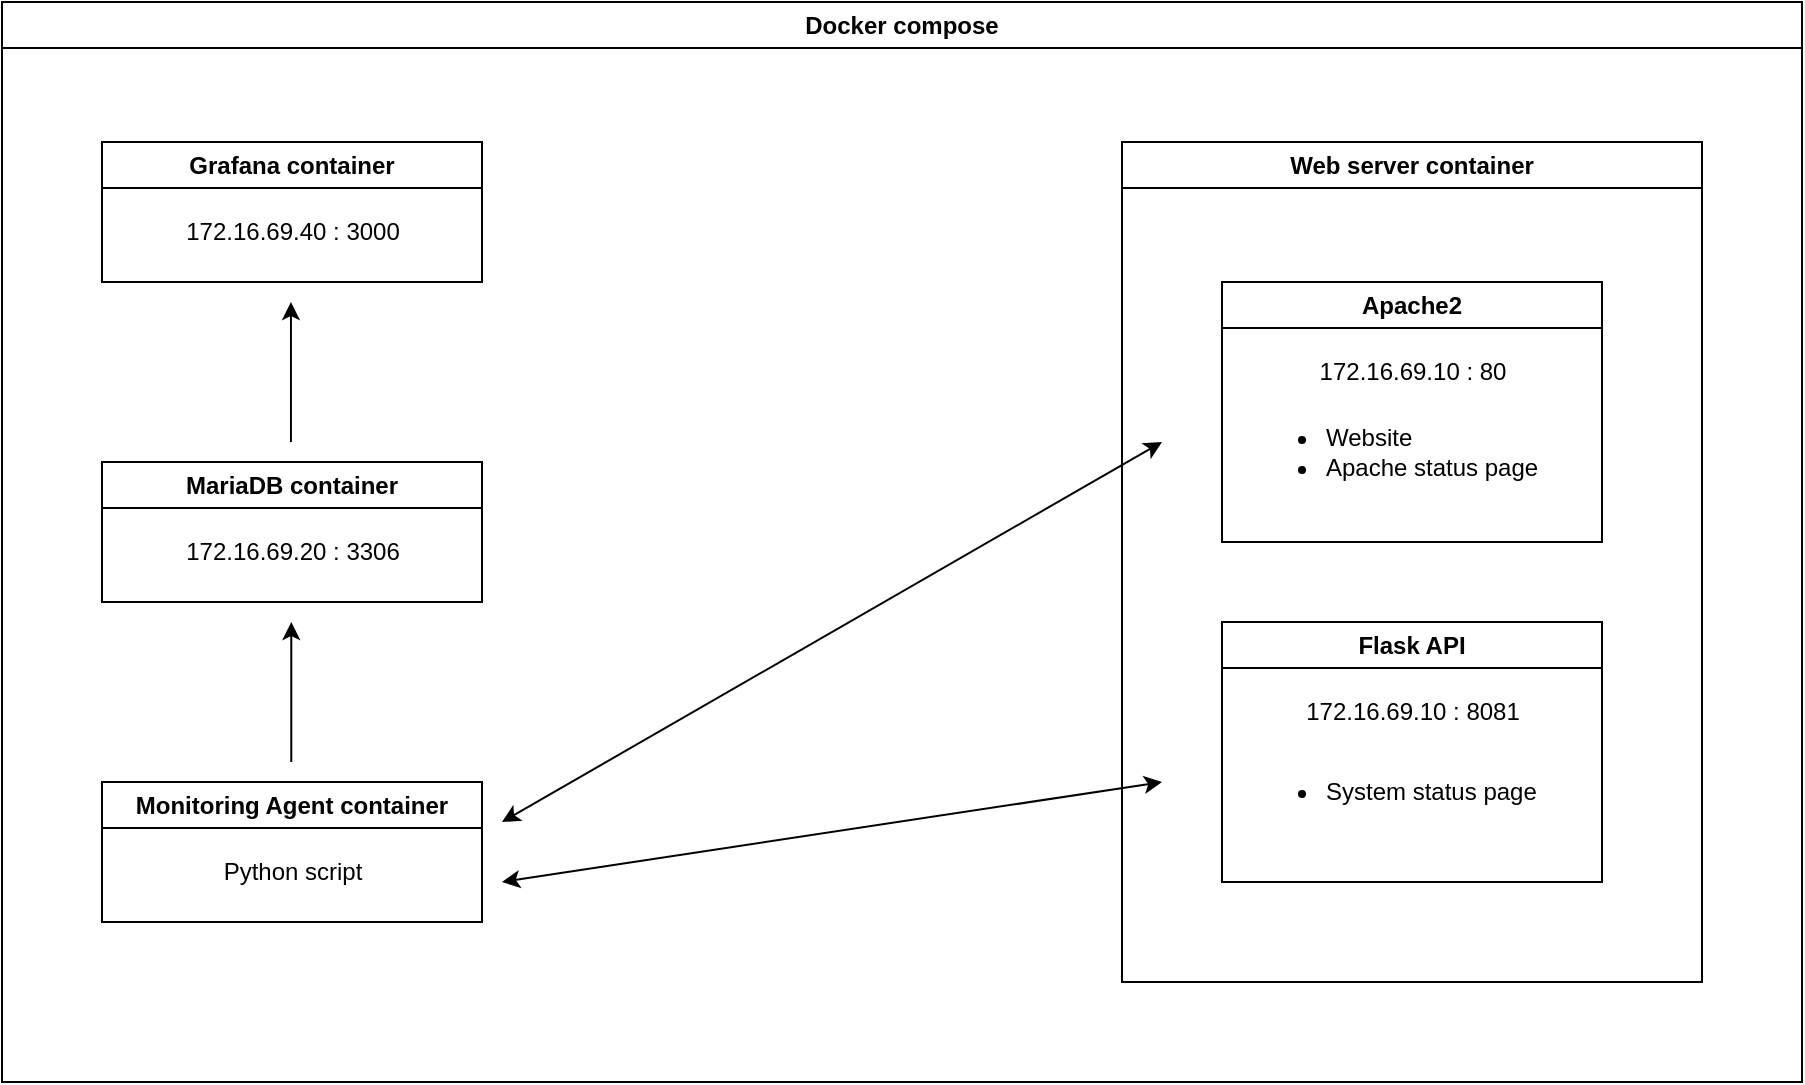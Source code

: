 <mxfile version="24.8.0">
  <diagram id="prtHgNgQTEPvFCAcTncT" name="Page-1">
    <mxGraphModel dx="954" dy="636" grid="1" gridSize="10" guides="1" tooltips="1" connect="1" arrows="1" fold="1" page="1" pageScale="1" pageWidth="827" pageHeight="1169" math="0" shadow="0">
      <root>
        <mxCell id="0" />
        <mxCell id="1" parent="0" />
        <mxCell id="2Krlndj7j0bMPt4llisJ-2" value="Web server container" style="swimlane;whiteSpace=wrap;html=1;" parent="1" vertex="1">
          <mxGeometry x="1020" y="80" width="290" height="420" as="geometry" />
        </mxCell>
        <mxCell id="2Krlndj7j0bMPt4llisJ-3" value="Apache2" style="swimlane;whiteSpace=wrap;html=1;" parent="2Krlndj7j0bMPt4llisJ-2" vertex="1">
          <mxGeometry x="50" y="70" width="190" height="130" as="geometry">
            <mxRectangle x="70" y="70" width="100" height="30" as="alternateBounds" />
          </mxGeometry>
        </mxCell>
        <mxCell id="2Krlndj7j0bMPt4llisJ-6" value="&lt;ul&gt;&lt;li&gt;Website&lt;/li&gt;&lt;li&gt;Apache status page&lt;br&gt;&lt;/li&gt;&lt;/ul&gt;" style="text;html=1;align=left;verticalAlign=middle;resizable=0;points=[];autosize=1;strokeColor=none;fillColor=none;" parent="2Krlndj7j0bMPt4llisJ-3" vertex="1">
          <mxGeometry x="10" y="50" width="170" height="70" as="geometry" />
        </mxCell>
        <mxCell id="2Krlndj7j0bMPt4llisJ-7" value="172.16.69.10 : 80" style="text;html=1;align=center;verticalAlign=middle;resizable=0;points=[];autosize=1;strokeColor=none;fillColor=none;" parent="2Krlndj7j0bMPt4llisJ-3" vertex="1">
          <mxGeometry x="35" y="30" width="120" height="30" as="geometry" />
        </mxCell>
        <mxCell id="2Krlndj7j0bMPt4llisJ-5" value="Flask API" style="swimlane;whiteSpace=wrap;html=1;" parent="2Krlndj7j0bMPt4llisJ-2" vertex="1">
          <mxGeometry x="50" y="240" width="190" height="130" as="geometry" />
        </mxCell>
        <mxCell id="2Krlndj7j0bMPt4llisJ-8" value="172.16.69.10 : 8081" style="text;html=1;align=center;verticalAlign=middle;resizable=0;points=[];autosize=1;strokeColor=none;fillColor=none;" parent="2Krlndj7j0bMPt4llisJ-5" vertex="1">
          <mxGeometry x="30" y="30" width="130" height="30" as="geometry" />
        </mxCell>
        <mxCell id="2Krlndj7j0bMPt4llisJ-9" value="&lt;ul&gt;&lt;li&gt;System status page&lt;br&gt;&lt;/li&gt;&lt;/ul&gt;" style="text;html=1;align=left;verticalAlign=middle;resizable=0;points=[];autosize=1;strokeColor=none;fillColor=none;" parent="2Krlndj7j0bMPt4llisJ-5" vertex="1">
          <mxGeometry x="10" y="60" width="170" height="50" as="geometry" />
        </mxCell>
        <mxCell id="2Krlndj7j0bMPt4llisJ-10" value="Grafana container" style="swimlane;whiteSpace=wrap;html=1;" parent="1" vertex="1">
          <mxGeometry x="510" y="80" width="190" height="70" as="geometry">
            <mxRectangle x="70" y="70" width="100" height="30" as="alternateBounds" />
          </mxGeometry>
        </mxCell>
        <mxCell id="2Krlndj7j0bMPt4llisJ-12" value="172.16.69.40 : 3000" style="text;html=1;align=center;verticalAlign=middle;resizable=0;points=[];autosize=1;strokeColor=none;fillColor=none;" parent="2Krlndj7j0bMPt4llisJ-10" vertex="1">
          <mxGeometry x="30" y="30" width="130" height="30" as="geometry" />
        </mxCell>
        <mxCell id="2Krlndj7j0bMPt4llisJ-13" value="MariaDB container" style="swimlane;whiteSpace=wrap;html=1;" parent="1" vertex="1">
          <mxGeometry x="510" y="240" width="190" height="70" as="geometry">
            <mxRectangle x="70" y="70" width="100" height="30" as="alternateBounds" />
          </mxGeometry>
        </mxCell>
        <mxCell id="2Krlndj7j0bMPt4llisJ-14" value="172.16.69.20 : 3306" style="text;html=1;align=center;verticalAlign=middle;resizable=0;points=[];autosize=1;strokeColor=none;fillColor=none;" parent="2Krlndj7j0bMPt4llisJ-13" vertex="1">
          <mxGeometry x="30" y="30" width="130" height="30" as="geometry" />
        </mxCell>
        <mxCell id="2Krlndj7j0bMPt4llisJ-15" value="Monitoring Agent container" style="swimlane;whiteSpace=wrap;html=1;" parent="1" vertex="1">
          <mxGeometry x="510" y="400" width="190" height="70" as="geometry">
            <mxRectangle x="70" y="70" width="100" height="30" as="alternateBounds" />
          </mxGeometry>
        </mxCell>
        <mxCell id="2Krlndj7j0bMPt4llisJ-16" value="Python script" style="text;html=1;align=center;verticalAlign=middle;resizable=0;points=[];autosize=1;strokeColor=none;fillColor=none;" parent="2Krlndj7j0bMPt4llisJ-15" vertex="1">
          <mxGeometry x="50" y="30" width="90" height="30" as="geometry" />
        </mxCell>
        <mxCell id="2Krlndj7j0bMPt4llisJ-17" value="" style="endArrow=classic;startArrow=classic;html=1;rounded=0;" parent="1" edge="1">
          <mxGeometry width="50" height="50" relative="1" as="geometry">
            <mxPoint x="710" y="420" as="sourcePoint" />
            <mxPoint x="1040" y="230" as="targetPoint" />
          </mxGeometry>
        </mxCell>
        <mxCell id="2Krlndj7j0bMPt4llisJ-18" value="" style="endArrow=classic;html=1;rounded=0;" parent="1" edge="1">
          <mxGeometry width="50" height="50" relative="1" as="geometry">
            <mxPoint x="604.64" y="390" as="sourcePoint" />
            <mxPoint x="604.64" y="320" as="targetPoint" />
          </mxGeometry>
        </mxCell>
        <mxCell id="2Krlndj7j0bMPt4llisJ-19" value="" style="endArrow=classic;html=1;rounded=0;" parent="1" edge="1">
          <mxGeometry width="50" height="50" relative="1" as="geometry">
            <mxPoint x="604.47" y="230" as="sourcePoint" />
            <mxPoint x="604.47" y="160" as="targetPoint" />
          </mxGeometry>
        </mxCell>
        <mxCell id="2Krlndj7j0bMPt4llisJ-20" value="Docker compose" style="swimlane;whiteSpace=wrap;html=1;" parent="1" vertex="1">
          <mxGeometry x="460" y="10" width="900" height="540" as="geometry" />
        </mxCell>
        <mxCell id="_yo-jGWR1Rh-Ail3NR9a-1" value="" style="endArrow=classic;startArrow=classic;html=1;rounded=0;" edge="1" parent="1">
          <mxGeometry width="50" height="50" relative="1" as="geometry">
            <mxPoint x="710" y="450" as="sourcePoint" />
            <mxPoint x="1040" y="400" as="targetPoint" />
          </mxGeometry>
        </mxCell>
      </root>
    </mxGraphModel>
  </diagram>
</mxfile>
